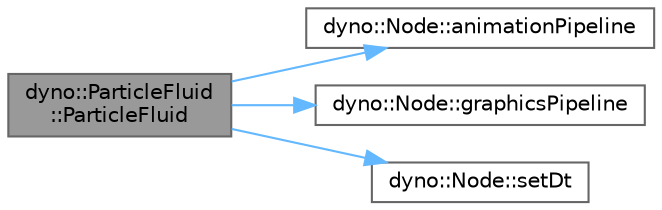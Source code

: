 digraph "dyno::ParticleFluid::ParticleFluid"
{
 // LATEX_PDF_SIZE
  bgcolor="transparent";
  edge [fontname=Helvetica,fontsize=10,labelfontname=Helvetica,labelfontsize=10];
  node [fontname=Helvetica,fontsize=10,shape=box,height=0.2,width=0.4];
  rankdir="LR";
  Node1 [id="Node000001",label="dyno::ParticleFluid\l::ParticleFluid",height=0.2,width=0.4,color="gray40", fillcolor="grey60", style="filled", fontcolor="black",tooltip=" "];
  Node1 -> Node2 [id="edge1_Node000001_Node000002",color="steelblue1",style="solid",tooltip=" "];
  Node2 [id="Node000002",label="dyno::Node::animationPipeline",height=0.2,width=0.4,color="grey40", fillcolor="white", style="filled",URL="$classdyno_1_1_node.html#aba92798b2bb44a2afb84042ff83d753e",tooltip=" "];
  Node1 -> Node3 [id="edge2_Node000001_Node000003",color="steelblue1",style="solid",tooltip=" "];
  Node3 [id="Node000003",label="dyno::Node::graphicsPipeline",height=0.2,width=0.4,color="grey40", fillcolor="white", style="filled",URL="$classdyno_1_1_node.html#a0a775162e9f479bc5b4252fc2afc1226",tooltip=" "];
  Node1 -> Node4 [id="edge3_Node000001_Node000004",color="steelblue1",style="solid",tooltip=" "];
  Node4 [id="Node000004",label="dyno::Node::setDt",height=0.2,width=0.4,color="grey40", fillcolor="white", style="filled",URL="$classdyno_1_1_node.html#a36955ac601f33994e8e3f3fa65e8391b",tooltip=" "];
}

